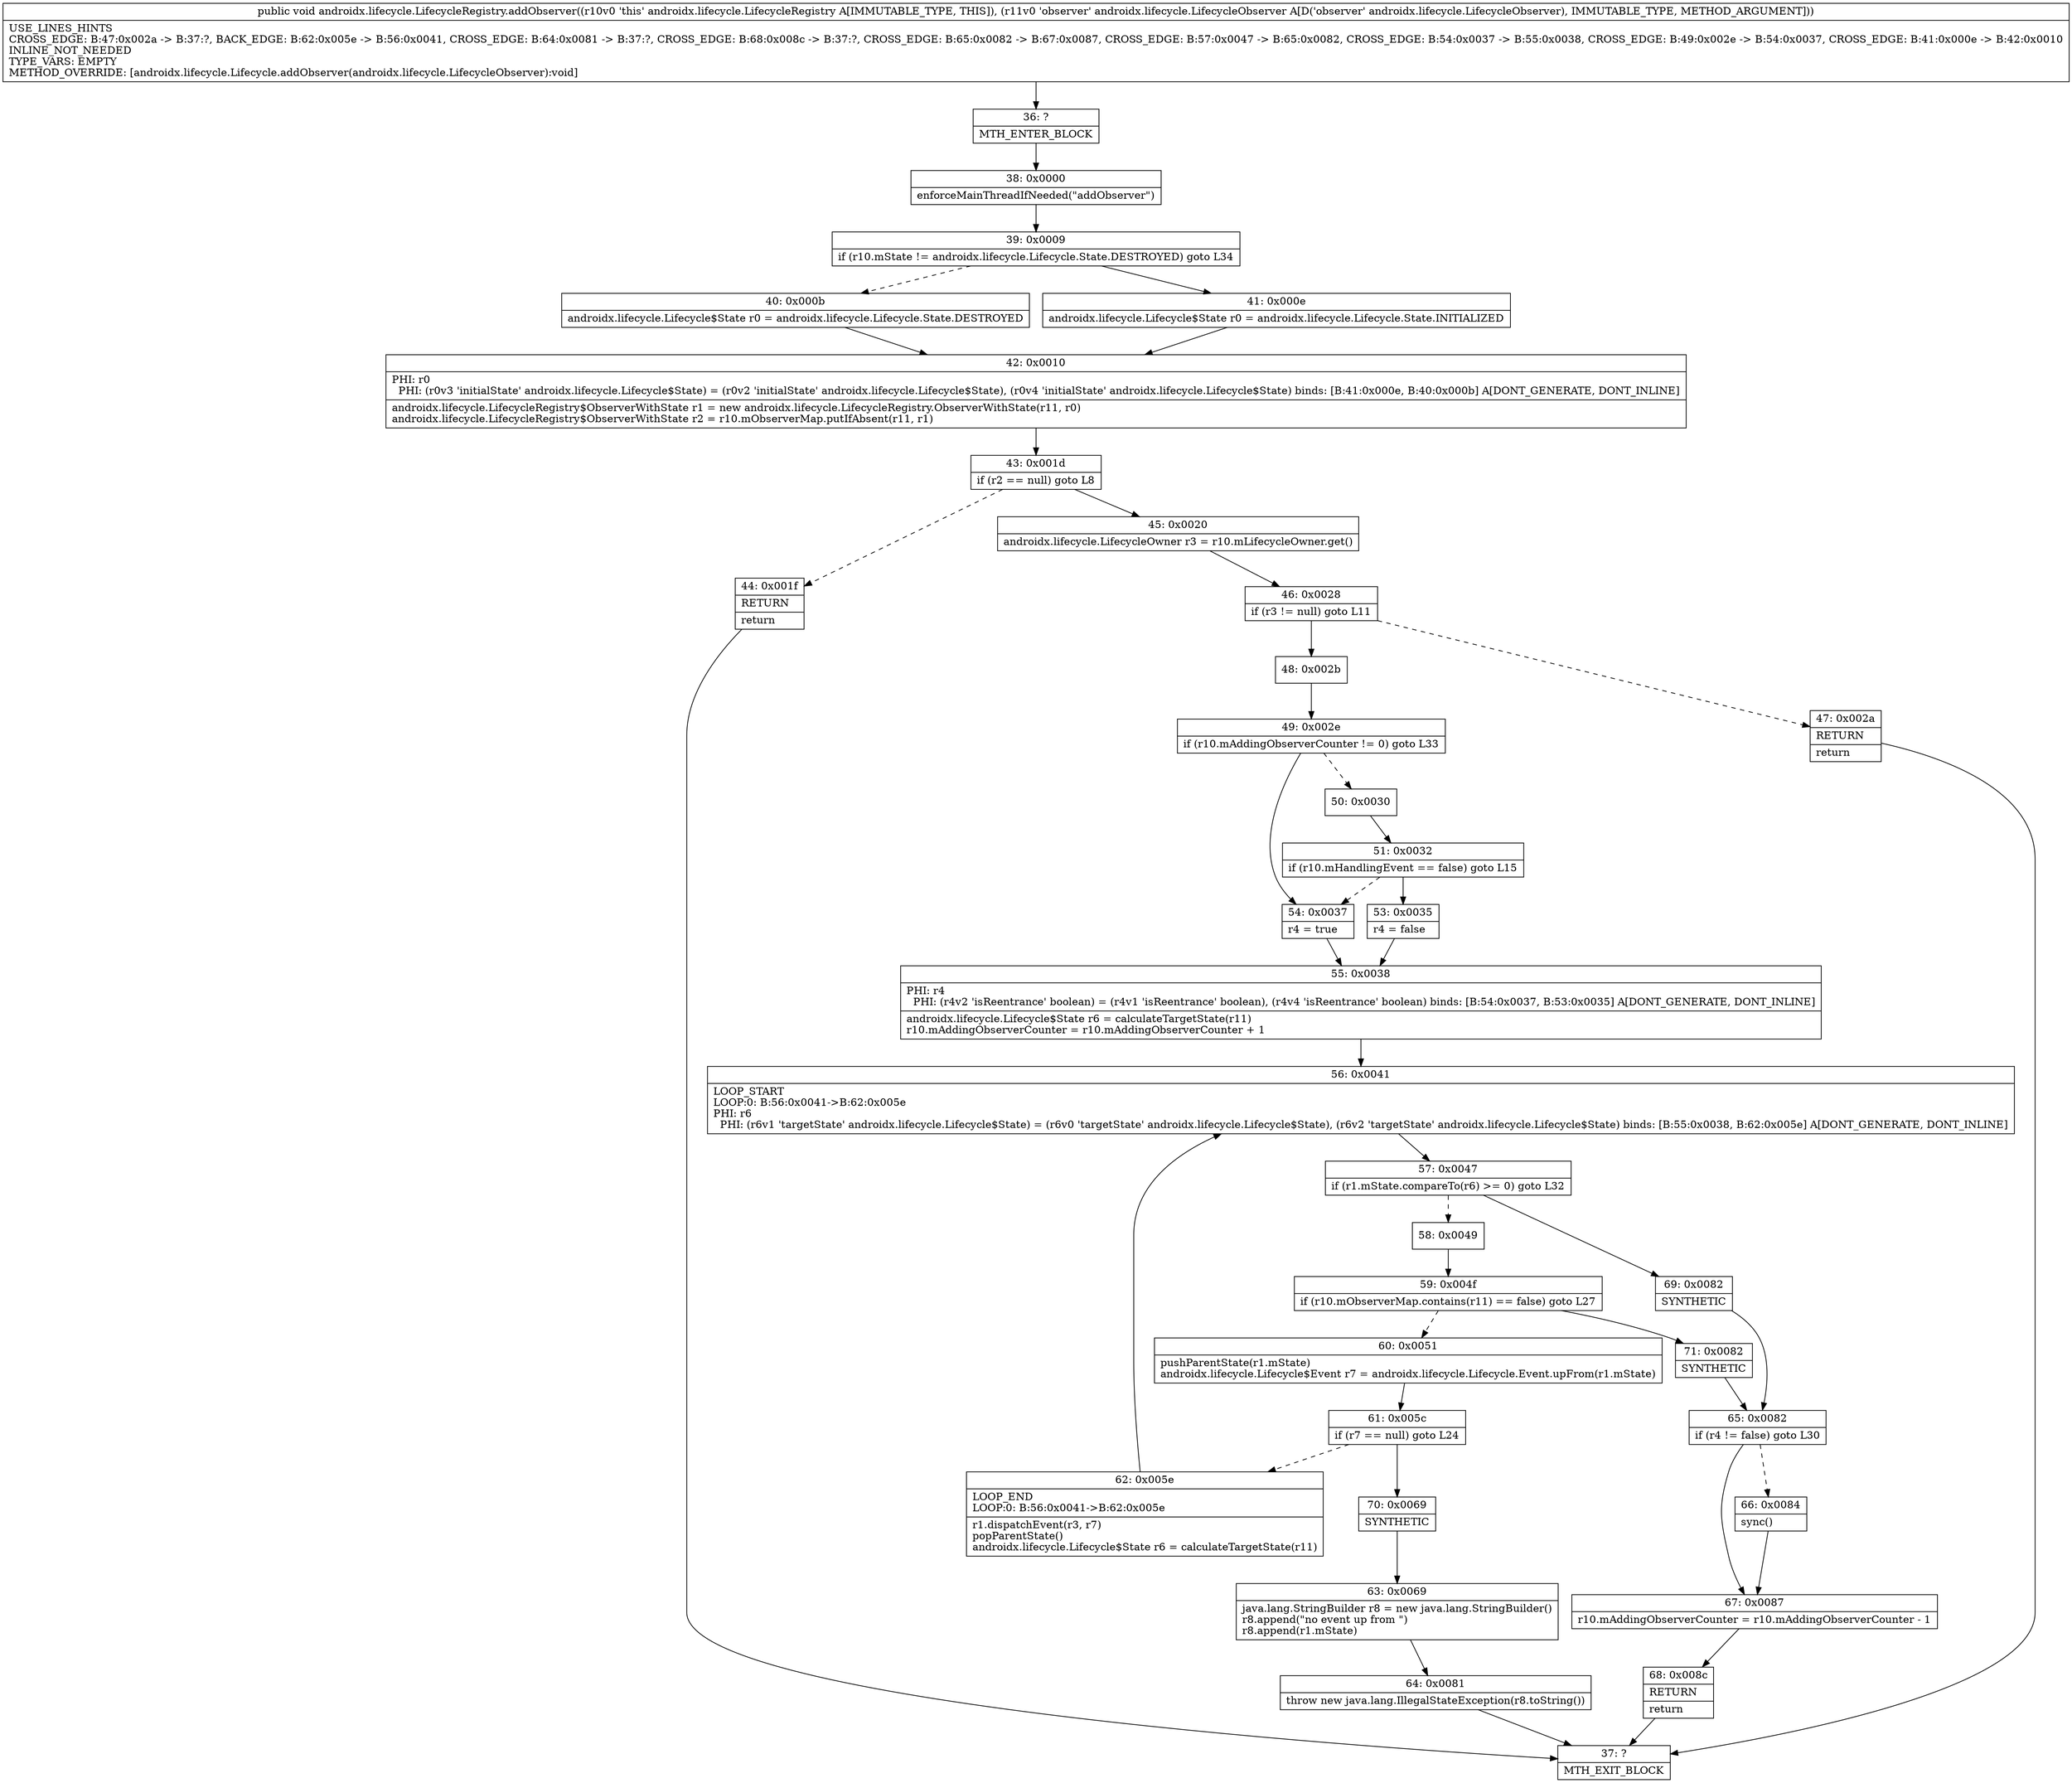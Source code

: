 digraph "CFG forandroidx.lifecycle.LifecycleRegistry.addObserver(Landroidx\/lifecycle\/LifecycleObserver;)V" {
Node_36 [shape=record,label="{36\:\ ?|MTH_ENTER_BLOCK\l}"];
Node_38 [shape=record,label="{38\:\ 0x0000|enforceMainThreadIfNeeded(\"addObserver\")\l}"];
Node_39 [shape=record,label="{39\:\ 0x0009|if (r10.mState != androidx.lifecycle.Lifecycle.State.DESTROYED) goto L34\l}"];
Node_40 [shape=record,label="{40\:\ 0x000b|androidx.lifecycle.Lifecycle$State r0 = androidx.lifecycle.Lifecycle.State.DESTROYED\l}"];
Node_42 [shape=record,label="{42\:\ 0x0010|PHI: r0 \l  PHI: (r0v3 'initialState' androidx.lifecycle.Lifecycle$State) = (r0v2 'initialState' androidx.lifecycle.Lifecycle$State), (r0v4 'initialState' androidx.lifecycle.Lifecycle$State) binds: [B:41:0x000e, B:40:0x000b] A[DONT_GENERATE, DONT_INLINE]\l|androidx.lifecycle.LifecycleRegistry$ObserverWithState r1 = new androidx.lifecycle.LifecycleRegistry.ObserverWithState(r11, r0)\landroidx.lifecycle.LifecycleRegistry$ObserverWithState r2 = r10.mObserverMap.putIfAbsent(r11, r1)\l}"];
Node_43 [shape=record,label="{43\:\ 0x001d|if (r2 == null) goto L8\l}"];
Node_44 [shape=record,label="{44\:\ 0x001f|RETURN\l|return\l}"];
Node_37 [shape=record,label="{37\:\ ?|MTH_EXIT_BLOCK\l}"];
Node_45 [shape=record,label="{45\:\ 0x0020|androidx.lifecycle.LifecycleOwner r3 = r10.mLifecycleOwner.get()\l}"];
Node_46 [shape=record,label="{46\:\ 0x0028|if (r3 != null) goto L11\l}"];
Node_47 [shape=record,label="{47\:\ 0x002a|RETURN\l|return\l}"];
Node_48 [shape=record,label="{48\:\ 0x002b}"];
Node_49 [shape=record,label="{49\:\ 0x002e|if (r10.mAddingObserverCounter != 0) goto L33\l}"];
Node_50 [shape=record,label="{50\:\ 0x0030}"];
Node_51 [shape=record,label="{51\:\ 0x0032|if (r10.mHandlingEvent == false) goto L15\l}"];
Node_53 [shape=record,label="{53\:\ 0x0035|r4 = false\l}"];
Node_55 [shape=record,label="{55\:\ 0x0038|PHI: r4 \l  PHI: (r4v2 'isReentrance' boolean) = (r4v1 'isReentrance' boolean), (r4v4 'isReentrance' boolean) binds: [B:54:0x0037, B:53:0x0035] A[DONT_GENERATE, DONT_INLINE]\l|androidx.lifecycle.Lifecycle$State r6 = calculateTargetState(r11)\lr10.mAddingObserverCounter = r10.mAddingObserverCounter + 1\l}"];
Node_56 [shape=record,label="{56\:\ 0x0041|LOOP_START\lLOOP:0: B:56:0x0041\-\>B:62:0x005e\lPHI: r6 \l  PHI: (r6v1 'targetState' androidx.lifecycle.Lifecycle$State) = (r6v0 'targetState' androidx.lifecycle.Lifecycle$State), (r6v2 'targetState' androidx.lifecycle.Lifecycle$State) binds: [B:55:0x0038, B:62:0x005e] A[DONT_GENERATE, DONT_INLINE]\l}"];
Node_57 [shape=record,label="{57\:\ 0x0047|if (r1.mState.compareTo(r6) \>= 0) goto L32\l}"];
Node_58 [shape=record,label="{58\:\ 0x0049}"];
Node_59 [shape=record,label="{59\:\ 0x004f|if (r10.mObserverMap.contains(r11) == false) goto L27\l}"];
Node_60 [shape=record,label="{60\:\ 0x0051|pushParentState(r1.mState)\landroidx.lifecycle.Lifecycle$Event r7 = androidx.lifecycle.Lifecycle.Event.upFrom(r1.mState)\l}"];
Node_61 [shape=record,label="{61\:\ 0x005c|if (r7 == null) goto L24\l}"];
Node_62 [shape=record,label="{62\:\ 0x005e|LOOP_END\lLOOP:0: B:56:0x0041\-\>B:62:0x005e\l|r1.dispatchEvent(r3, r7)\lpopParentState()\landroidx.lifecycle.Lifecycle$State r6 = calculateTargetState(r11)\l}"];
Node_70 [shape=record,label="{70\:\ 0x0069|SYNTHETIC\l}"];
Node_63 [shape=record,label="{63\:\ 0x0069|java.lang.StringBuilder r8 = new java.lang.StringBuilder()\lr8.append(\"no event up from \")\lr8.append(r1.mState)\l}"];
Node_64 [shape=record,label="{64\:\ 0x0081|throw new java.lang.IllegalStateException(r8.toString())\l}"];
Node_71 [shape=record,label="{71\:\ 0x0082|SYNTHETIC\l}"];
Node_65 [shape=record,label="{65\:\ 0x0082|if (r4 != false) goto L30\l}"];
Node_66 [shape=record,label="{66\:\ 0x0084|sync()\l}"];
Node_67 [shape=record,label="{67\:\ 0x0087|r10.mAddingObserverCounter = r10.mAddingObserverCounter \- 1\l}"];
Node_68 [shape=record,label="{68\:\ 0x008c|RETURN\l|return\l}"];
Node_69 [shape=record,label="{69\:\ 0x0082|SYNTHETIC\l}"];
Node_54 [shape=record,label="{54\:\ 0x0037|r4 = true\l}"];
Node_41 [shape=record,label="{41\:\ 0x000e|androidx.lifecycle.Lifecycle$State r0 = androidx.lifecycle.Lifecycle.State.INITIALIZED\l}"];
MethodNode[shape=record,label="{public void androidx.lifecycle.LifecycleRegistry.addObserver((r10v0 'this' androidx.lifecycle.LifecycleRegistry A[IMMUTABLE_TYPE, THIS]), (r11v0 'observer' androidx.lifecycle.LifecycleObserver A[D('observer' androidx.lifecycle.LifecycleObserver), IMMUTABLE_TYPE, METHOD_ARGUMENT]))  | USE_LINES_HINTS\lCROSS_EDGE: B:47:0x002a \-\> B:37:?, BACK_EDGE: B:62:0x005e \-\> B:56:0x0041, CROSS_EDGE: B:64:0x0081 \-\> B:37:?, CROSS_EDGE: B:68:0x008c \-\> B:37:?, CROSS_EDGE: B:65:0x0082 \-\> B:67:0x0087, CROSS_EDGE: B:57:0x0047 \-\> B:65:0x0082, CROSS_EDGE: B:54:0x0037 \-\> B:55:0x0038, CROSS_EDGE: B:49:0x002e \-\> B:54:0x0037, CROSS_EDGE: B:41:0x000e \-\> B:42:0x0010\lINLINE_NOT_NEEDED\lTYPE_VARS: EMPTY\lMETHOD_OVERRIDE: [androidx.lifecycle.Lifecycle.addObserver(androidx.lifecycle.LifecycleObserver):void]\l}"];
MethodNode -> Node_36;Node_36 -> Node_38;
Node_38 -> Node_39;
Node_39 -> Node_40[style=dashed];
Node_39 -> Node_41;
Node_40 -> Node_42;
Node_42 -> Node_43;
Node_43 -> Node_44[style=dashed];
Node_43 -> Node_45;
Node_44 -> Node_37;
Node_45 -> Node_46;
Node_46 -> Node_47[style=dashed];
Node_46 -> Node_48;
Node_47 -> Node_37;
Node_48 -> Node_49;
Node_49 -> Node_50[style=dashed];
Node_49 -> Node_54;
Node_50 -> Node_51;
Node_51 -> Node_53;
Node_51 -> Node_54[style=dashed];
Node_53 -> Node_55;
Node_55 -> Node_56;
Node_56 -> Node_57;
Node_57 -> Node_58[style=dashed];
Node_57 -> Node_69;
Node_58 -> Node_59;
Node_59 -> Node_60[style=dashed];
Node_59 -> Node_71;
Node_60 -> Node_61;
Node_61 -> Node_62[style=dashed];
Node_61 -> Node_70;
Node_62 -> Node_56;
Node_70 -> Node_63;
Node_63 -> Node_64;
Node_64 -> Node_37;
Node_71 -> Node_65;
Node_65 -> Node_66[style=dashed];
Node_65 -> Node_67;
Node_66 -> Node_67;
Node_67 -> Node_68;
Node_68 -> Node_37;
Node_69 -> Node_65;
Node_54 -> Node_55;
Node_41 -> Node_42;
}

